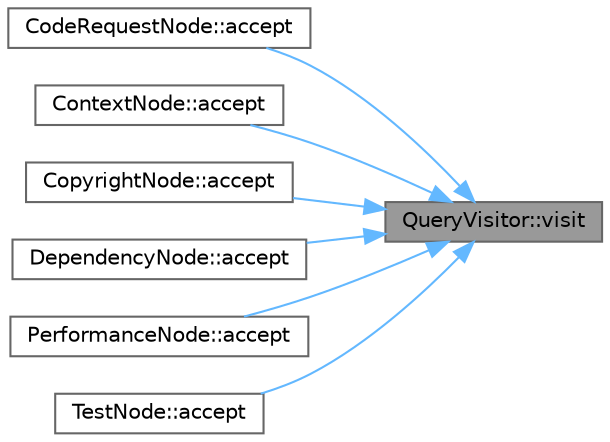 digraph "QueryVisitor::visit"
{
 // INTERACTIVE_SVG=YES
 // LATEX_PDF_SIZE
  bgcolor="transparent";
  edge [fontname=Helvetica,fontsize=10,labelfontname=Helvetica,labelfontsize=10];
  node [fontname=Helvetica,fontsize=10,shape=box,height=0.2,width=0.4];
  rankdir="RL";
  Node1 [id="Node000001",label="QueryVisitor::visit",height=0.2,width=0.4,color="gray40", fillcolor="grey60", style="filled", fontcolor="black",tooltip=" "];
  Node1 -> Node2 [id="edge1_Node000001_Node000002",dir="back",color="steelblue1",style="solid",tooltip=" "];
  Node2 [id="Node000002",label="CodeRequestNode::accept",height=0.2,width=0.4,color="grey40", fillcolor="white", style="filled",URL="$class_code_request_node.html#aa8c87cfa46afbc61b2ba5a77b83df54d",tooltip=" "];
  Node1 -> Node3 [id="edge2_Node000001_Node000003",dir="back",color="steelblue1",style="solid",tooltip=" "];
  Node3 [id="Node000003",label="ContextNode::accept",height=0.2,width=0.4,color="grey40", fillcolor="white", style="filled",URL="$class_context_node.html#a3158c0d18f3c6858683a3d48deb2b214",tooltip=" "];
  Node1 -> Node4 [id="edge3_Node000001_Node000004",dir="back",color="steelblue1",style="solid",tooltip=" "];
  Node4 [id="Node000004",label="CopyrightNode::accept",height=0.2,width=0.4,color="grey40", fillcolor="white", style="filled",URL="$class_copyright_node.html#a845adfda083cbc1a8cff5c68983a6b68",tooltip=" "];
  Node1 -> Node5 [id="edge4_Node000001_Node000005",dir="back",color="steelblue1",style="solid",tooltip=" "];
  Node5 [id="Node000005",label="DependencyNode::accept",height=0.2,width=0.4,color="grey40", fillcolor="white", style="filled",URL="$class_dependency_node.html#a31d288cbd467af8ae8bba2493c31eee1",tooltip=" "];
  Node1 -> Node6 [id="edge5_Node000001_Node000006",dir="back",color="steelblue1",style="solid",tooltip=" "];
  Node6 [id="Node000006",label="PerformanceNode::accept",height=0.2,width=0.4,color="grey40", fillcolor="white", style="filled",URL="$class_performance_node.html#a7d6aa3906703480df2b45e7d0beffba7",tooltip=" "];
  Node1 -> Node7 [id="edge6_Node000001_Node000007",dir="back",color="steelblue1",style="solid",tooltip=" "];
  Node7 [id="Node000007",label="TestNode::accept",height=0.2,width=0.4,color="grey40", fillcolor="white", style="filled",URL="$class_test_node.html#a70038dbb96679206ea73133cdfe46d37",tooltip=" "];
}
